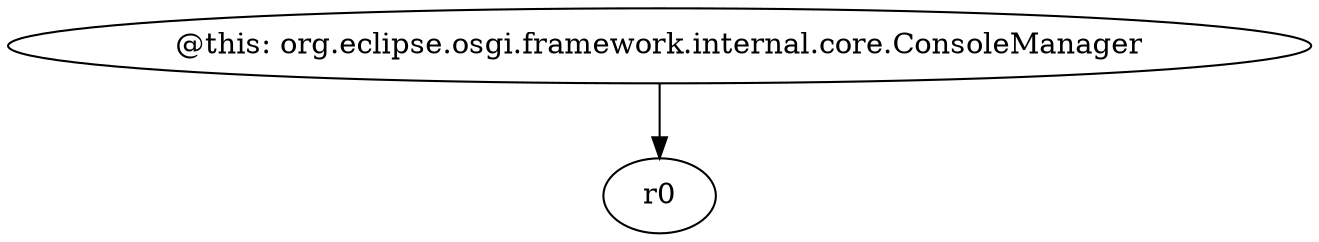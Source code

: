 digraph g {
0[label="@this: org.eclipse.osgi.framework.internal.core.ConsoleManager"]
1[label="r0"]
0->1[label=""]
}